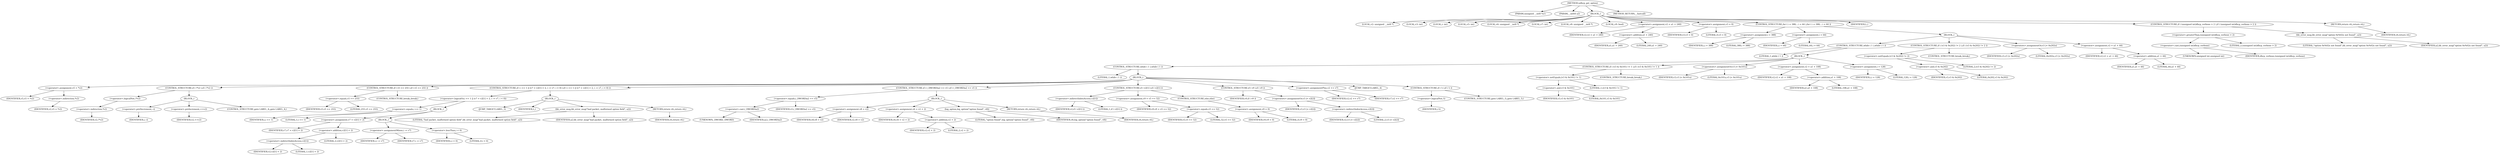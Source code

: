 digraph udhcp_get_option {  
"1000109" [label = "(METHOD,udhcp_get_option)" ]
"1000110" [label = "(PARAM,unsigned __int8 *a1)" ]
"1000111" [label = "(PARAM,__int64 a2)" ]
"1000112" [label = "(BLOCK,,)" ]
"1000113" [label = "(LOCAL,v2: unsigned __int8 *)" ]
"1000114" [label = "(LOCAL,v3: int)" ]
"1000115" [label = "(LOCAL,i: int)" ]
"1000116" [label = "(LOCAL,v5: int)" ]
"1000117" [label = "(LOCAL,v6: unsigned __int8 *)" ]
"1000118" [label = "(LOCAL,v7: int)" ]
"1000119" [label = "(LOCAL,v8: unsigned __int8 *)" ]
"1000120" [label = "(LOCAL,v9: bool)" ]
"1000121" [label = "(<operator>.assignment,v2 = a1 + 240)" ]
"1000122" [label = "(IDENTIFIER,v2,v2 = a1 + 240)" ]
"1000123" [label = "(<operator>.addition,a1 + 240)" ]
"1000124" [label = "(IDENTIFIER,a1,a1 + 240)" ]
"1000125" [label = "(LITERAL,240,a1 + 240)" ]
"1000126" [label = "(<operator>.assignment,v3 = 0)" ]
"1000127" [label = "(IDENTIFIER,v3,v3 = 0)" ]
"1000128" [label = "(LITERAL,0,v3 = 0)" ]
"1000129" [label = "(CONTROL_STRUCTURE,for ( i = 388; ; i = 64 ),for ( i = 388; ; i = 64 ))" ]
"1000130" [label = "(<operator>.assignment,i = 388)" ]
"1000131" [label = "(IDENTIFIER,i,i = 388)" ]
"1000132" [label = "(LITERAL,388,i = 388)" ]
"1000133" [label = "(<operator>.assignment,i = 64)" ]
"1000134" [label = "(IDENTIFIER,i,i = 64)" ]
"1000135" [label = "(LITERAL,64,i = 64)" ]
"1000136" [label = "(BLOCK,,)" ]
"1000137" [label = "(CONTROL_STRUCTURE,while ( 1 ),while ( 1 ))" ]
"1000138" [label = "(LITERAL,1,while ( 1 ))" ]
"1000139" [label = "(BLOCK,,)" ]
"1000140" [label = "(CONTROL_STRUCTURE,while ( 1 ),while ( 1 ))" ]
"1000141" [label = "(LITERAL,1,while ( 1 ))" ]
"1000142" [label = "(BLOCK,,)" ]
"1000143" [label = "(<operator>.assignment,v5 = *v2)" ]
"1000144" [label = "(IDENTIFIER,v5,v5 = *v2)" ]
"1000145" [label = "(<operator>.indirection,*v2)" ]
"1000146" [label = "(IDENTIFIER,v2,v5 = *v2)" ]
"1000147" [label = "(CONTROL_STRUCTURE,if ( !*v2 ),if ( !*v2 ))" ]
"1000148" [label = "(<operator>.logicalNot,!*v2)" ]
"1000149" [label = "(<operator>.indirection,*v2)" ]
"1000150" [label = "(IDENTIFIER,v2,!*v2)" ]
"1000151" [label = "(BLOCK,,)" ]
"1000152" [label = "(<operator>.preDecrement,--i)" ]
"1000153" [label = "(IDENTIFIER,i,--i)" ]
"1000154" [label = "(<operator>.preIncrement,++v2)" ]
"1000155" [label = "(IDENTIFIER,v2,++v2)" ]
"1000156" [label = "(CONTROL_STRUCTURE,goto LABEL_4;,goto LABEL_4;)" ]
"1000157" [label = "(CONTROL_STRUCTURE,if ( v5 == 255 ),if ( v5 == 255 ))" ]
"1000158" [label = "(<operator>.equals,v5 == 255)" ]
"1000159" [label = "(IDENTIFIER,v5,v5 == 255)" ]
"1000160" [label = "(LITERAL,255,v5 == 255)" ]
"1000161" [label = "(CONTROL_STRUCTURE,break;,break;)" ]
"1000162" [label = "(CONTROL_STRUCTURE,if ( i == 1 || (v7 = v2[1] + 2, i -= v7, i < 0) ),if ( i == 1 || (v7 = v2[1] + 2, i -= v7, i < 0) ))" ]
"1000163" [label = "(<operator>.logicalOr,i == 1 || (v7 = v2[1] + 2, i -= v7, i < 0))" ]
"1000164" [label = "(<operator>.equals,i == 1)" ]
"1000165" [label = "(IDENTIFIER,i,i == 1)" ]
"1000166" [label = "(LITERAL,1,i == 1)" ]
"1000167" [label = "(BLOCK,,)" ]
"1000168" [label = "(<operator>.assignment,v7 = v2[1] + 2)" ]
"1000169" [label = "(IDENTIFIER,v7,v7 = v2[1] + 2)" ]
"1000170" [label = "(<operator>.addition,v2[1] + 2)" ]
"1000171" [label = "(<operator>.indirectIndexAccess,v2[1])" ]
"1000172" [label = "(IDENTIFIER,v2,v2[1] + 2)" ]
"1000173" [label = "(LITERAL,1,v2[1] + 2)" ]
"1000174" [label = "(LITERAL,2,v2[1] + 2)" ]
"1000175" [label = "(BLOCK,,)" ]
"1000176" [label = "(<operator>.assignmentMinus,i -= v7)" ]
"1000177" [label = "(IDENTIFIER,i,i -= v7)" ]
"1000178" [label = "(IDENTIFIER,v7,i -= v7)" ]
"1000179" [label = "(<operator>.lessThan,i < 0)" ]
"1000180" [label = "(IDENTIFIER,i,i < 0)" ]
"1000181" [label = "(LITERAL,0,i < 0)" ]
"1000182" [label = "(BLOCK,,)" ]
"1000183" [label = "(JUMP_TARGET,LABEL_5)" ]
"1000184" [label = "(IDENTIFIER,L,)" ]
"1000185" [label = "(bb_error_msg,bb_error_msg(\"bad packet, malformed option field\", a2))" ]
"1000186" [label = "(LITERAL,\"bad packet, malformed option field\",bb_error_msg(\"bad packet, malformed option field\", a2))" ]
"1000187" [label = "(IDENTIFIER,a2,bb_error_msg(\"bad packet, malformed option field\", a2))" ]
"1000188" [label = "(RETURN,return v6;,return v6;)" ]
"1000189" [label = "(IDENTIFIER,v6,return v6;)" ]
"1000190" [label = "(CONTROL_STRUCTURE,if ( (_DWORD)a2 == v5 ),if ( (_DWORD)a2 == v5 ))" ]
"1000191" [label = "(<operator>.equals,(_DWORD)a2 == v5)" ]
"1000192" [label = "(<operator>.cast,(_DWORD)a2)" ]
"1000193" [label = "(UNKNOWN,_DWORD,_DWORD)" ]
"1000194" [label = "(IDENTIFIER,a2,(_DWORD)a2)" ]
"1000195" [label = "(IDENTIFIER,v5,(_DWORD)a2 == v5)" ]
"1000196" [label = "(BLOCK,,)" ]
"1000197" [label = "(<operator>.assignment,v8 = v2)" ]
"1000198" [label = "(IDENTIFIER,v8,v8 = v2)" ]
"1000199" [label = "(IDENTIFIER,v2,v8 = v2)" ]
"1000200" [label = "(<operator>.assignment,v6 = v2 + 2)" ]
"1000201" [label = "(IDENTIFIER,v6,v6 = v2 + 2)" ]
"1000202" [label = "(<operator>.addition,v2 + 2)" ]
"1000203" [label = "(IDENTIFIER,v2,v2 + 2)" ]
"1000204" [label = "(LITERAL,2,v2 + 2)" ]
"1000205" [label = "(log_option,log_option(\"option found\", v8))" ]
"1000206" [label = "(LITERAL,\"option found\",log_option(\"option found\", v8))" ]
"1000207" [label = "(IDENTIFIER,v8,log_option(\"option found\", v8))" ]
"1000208" [label = "(RETURN,return v6;,return v6;)" ]
"1000209" [label = "(IDENTIFIER,v6,return v6;)" ]
"1000210" [label = "(CONTROL_STRUCTURE,if ( v2[1] ),if ( v2[1] ))" ]
"1000211" [label = "(<operator>.indirectIndexAccess,v2[1])" ]
"1000212" [label = "(IDENTIFIER,v2,if ( v2[1] ))" ]
"1000213" [label = "(LITERAL,1,if ( v2[1] ))" ]
"1000214" [label = "(<operator>.assignment,v9 = v5 == 52)" ]
"1000215" [label = "(IDENTIFIER,v9,v9 = v5 == 52)" ]
"1000216" [label = "(<operator>.equals,v5 == 52)" ]
"1000217" [label = "(IDENTIFIER,v5,v5 == 52)" ]
"1000218" [label = "(LITERAL,52,v5 == 52)" ]
"1000219" [label = "(CONTROL_STRUCTURE,else,else)" ]
"1000220" [label = "(<operator>.assignment,v9 = 0)" ]
"1000221" [label = "(IDENTIFIER,v9,v9 = 0)" ]
"1000222" [label = "(LITERAL,0,v9 = 0)" ]
"1000223" [label = "(CONTROL_STRUCTURE,if ( v9 ),if ( v9 ))" ]
"1000224" [label = "(IDENTIFIER,v9,if ( v9 ))" ]
"1000225" [label = "(<operators>.assignmentOr,v3 |= v2[2])" ]
"1000226" [label = "(IDENTIFIER,v3,v3 |= v2[2])" ]
"1000227" [label = "(<operator>.indirectIndexAccess,v2[2])" ]
"1000228" [label = "(IDENTIFIER,v2,v3 |= v2[2])" ]
"1000229" [label = "(LITERAL,2,v3 |= v2[2])" ]
"1000230" [label = "(<operator>.assignmentPlus,v2 += v7)" ]
"1000231" [label = "(IDENTIFIER,v2,v2 += v7)" ]
"1000232" [label = "(IDENTIFIER,v7,v2 += v7)" ]
"1000233" [label = "(JUMP_TARGET,LABEL_4)" ]
"1000234" [label = "(CONTROL_STRUCTURE,if ( !i ),if ( !i ))" ]
"1000235" [label = "(<operator>.logicalNot,!i)" ]
"1000236" [label = "(IDENTIFIER,i,!i)" ]
"1000237" [label = "(CONTROL_STRUCTURE,goto LABEL_5;,goto LABEL_5;)" ]
"1000238" [label = "(CONTROL_STRUCTURE,if ( (v3 & 0x101) != 1 ),if ( (v3 & 0x101) != 1 ))" ]
"1000239" [label = "(<operator>.notEquals,(v3 & 0x101) != 1)" ]
"1000240" [label = "(<operator>.and,v3 & 0x101)" ]
"1000241" [label = "(IDENTIFIER,v3,v3 & 0x101)" ]
"1000242" [label = "(LITERAL,0x101,v3 & 0x101)" ]
"1000243" [label = "(LITERAL,1,(v3 & 0x101) != 1)" ]
"1000244" [label = "(CONTROL_STRUCTURE,break;,break;)" ]
"1000245" [label = "(<operators>.assignmentOr,v3 |= 0x101u)" ]
"1000246" [label = "(IDENTIFIER,v3,v3 |= 0x101u)" ]
"1000247" [label = "(LITERAL,0x101u,v3 |= 0x101u)" ]
"1000248" [label = "(<operator>.assignment,v2 = a1 + 108)" ]
"1000249" [label = "(IDENTIFIER,v2,v2 = a1 + 108)" ]
"1000250" [label = "(<operator>.addition,a1 + 108)" ]
"1000251" [label = "(IDENTIFIER,a1,a1 + 108)" ]
"1000252" [label = "(LITERAL,108,a1 + 108)" ]
"1000253" [label = "(<operator>.assignment,i = 128)" ]
"1000254" [label = "(IDENTIFIER,i,i = 128)" ]
"1000255" [label = "(LITERAL,128,i = 128)" ]
"1000256" [label = "(CONTROL_STRUCTURE,if ( (v3 & 0x202) != 2 ),if ( (v3 & 0x202) != 2 ))" ]
"1000257" [label = "(<operator>.notEquals,(v3 & 0x202) != 2)" ]
"1000258" [label = "(<operator>.and,v3 & 0x202)" ]
"1000259" [label = "(IDENTIFIER,v3,v3 & 0x202)" ]
"1000260" [label = "(LITERAL,0x202,v3 & 0x202)" ]
"1000261" [label = "(LITERAL,2,(v3 & 0x202) != 2)" ]
"1000262" [label = "(CONTROL_STRUCTURE,break;,break;)" ]
"1000263" [label = "(<operators>.assignmentOr,v3 |= 0x202u)" ]
"1000264" [label = "(IDENTIFIER,v3,v3 |= 0x202u)" ]
"1000265" [label = "(LITERAL,0x202u,v3 |= 0x202u)" ]
"1000266" [label = "(<operator>.assignment,v2 = a1 + 44)" ]
"1000267" [label = "(IDENTIFIER,v2,v2 = a1 + 44)" ]
"1000268" [label = "(<operator>.addition,a1 + 44)" ]
"1000269" [label = "(IDENTIFIER,a1,a1 + 44)" ]
"1000270" [label = "(LITERAL,44,a1 + 44)" ]
"1000271" [label = "(IDENTIFIER,L,)" ]
"1000272" [label = "(CONTROL_STRUCTURE,if ( (unsigned int)dhcp_verbose > 2 ),if ( (unsigned int)dhcp_verbose > 2 ))" ]
"1000273" [label = "(<operator>.greaterThan,(unsigned int)dhcp_verbose > 2)" ]
"1000274" [label = "(<operator>.cast,(unsigned int)dhcp_verbose)" ]
"1000275" [label = "(UNKNOWN,unsigned int,unsigned int)" ]
"1000276" [label = "(IDENTIFIER,dhcp_verbose,(unsigned int)dhcp_verbose)" ]
"1000277" [label = "(LITERAL,2,(unsigned int)dhcp_verbose > 2)" ]
"1000278" [label = "(bb_error_msg,bb_error_msg(\"option 0x%02x not found\", a2))" ]
"1000279" [label = "(LITERAL,\"option 0x%02x not found\",bb_error_msg(\"option 0x%02x not found\", a2))" ]
"1000280" [label = "(IDENTIFIER,a2,bb_error_msg(\"option 0x%02x not found\", a2))" ]
"1000281" [label = "(RETURN,return v6;,return v6;)" ]
"1000282" [label = "(IDENTIFIER,v6,return v6;)" ]
"1000283" [label = "(METHOD_RETURN,__fastcall)" ]
  "1000109" -> "1000110" 
  "1000109" -> "1000111" 
  "1000109" -> "1000112" 
  "1000109" -> "1000283" 
  "1000112" -> "1000113" 
  "1000112" -> "1000114" 
  "1000112" -> "1000115" 
  "1000112" -> "1000116" 
  "1000112" -> "1000117" 
  "1000112" -> "1000118" 
  "1000112" -> "1000119" 
  "1000112" -> "1000120" 
  "1000112" -> "1000121" 
  "1000112" -> "1000126" 
  "1000112" -> "1000129" 
  "1000112" -> "1000271" 
  "1000112" -> "1000272" 
  "1000112" -> "1000281" 
  "1000121" -> "1000122" 
  "1000121" -> "1000123" 
  "1000123" -> "1000124" 
  "1000123" -> "1000125" 
  "1000126" -> "1000127" 
  "1000126" -> "1000128" 
  "1000129" -> "1000130" 
  "1000129" -> "1000133" 
  "1000129" -> "1000136" 
  "1000130" -> "1000131" 
  "1000130" -> "1000132" 
  "1000133" -> "1000134" 
  "1000133" -> "1000135" 
  "1000136" -> "1000137" 
  "1000136" -> "1000256" 
  "1000136" -> "1000263" 
  "1000136" -> "1000266" 
  "1000137" -> "1000138" 
  "1000137" -> "1000139" 
  "1000139" -> "1000140" 
  "1000139" -> "1000238" 
  "1000139" -> "1000245" 
  "1000139" -> "1000248" 
  "1000139" -> "1000253" 
  "1000140" -> "1000141" 
  "1000140" -> "1000142" 
  "1000142" -> "1000143" 
  "1000142" -> "1000147" 
  "1000142" -> "1000157" 
  "1000142" -> "1000162" 
  "1000142" -> "1000190" 
  "1000142" -> "1000210" 
  "1000142" -> "1000223" 
  "1000142" -> "1000230" 
  "1000142" -> "1000233" 
  "1000142" -> "1000234" 
  "1000143" -> "1000144" 
  "1000143" -> "1000145" 
  "1000145" -> "1000146" 
  "1000147" -> "1000148" 
  "1000147" -> "1000151" 
  "1000148" -> "1000149" 
  "1000149" -> "1000150" 
  "1000151" -> "1000152" 
  "1000151" -> "1000154" 
  "1000151" -> "1000156" 
  "1000152" -> "1000153" 
  "1000154" -> "1000155" 
  "1000157" -> "1000158" 
  "1000157" -> "1000161" 
  "1000158" -> "1000159" 
  "1000158" -> "1000160" 
  "1000162" -> "1000163" 
  "1000162" -> "1000182" 
  "1000163" -> "1000164" 
  "1000163" -> "1000167" 
  "1000164" -> "1000165" 
  "1000164" -> "1000166" 
  "1000167" -> "1000168" 
  "1000167" -> "1000175" 
  "1000168" -> "1000169" 
  "1000168" -> "1000170" 
  "1000170" -> "1000171" 
  "1000170" -> "1000174" 
  "1000171" -> "1000172" 
  "1000171" -> "1000173" 
  "1000175" -> "1000176" 
  "1000175" -> "1000179" 
  "1000176" -> "1000177" 
  "1000176" -> "1000178" 
  "1000179" -> "1000180" 
  "1000179" -> "1000181" 
  "1000182" -> "1000183" 
  "1000182" -> "1000184" 
  "1000182" -> "1000185" 
  "1000182" -> "1000188" 
  "1000185" -> "1000186" 
  "1000185" -> "1000187" 
  "1000188" -> "1000189" 
  "1000190" -> "1000191" 
  "1000190" -> "1000196" 
  "1000191" -> "1000192" 
  "1000191" -> "1000195" 
  "1000192" -> "1000193" 
  "1000192" -> "1000194" 
  "1000196" -> "1000197" 
  "1000196" -> "1000200" 
  "1000196" -> "1000205" 
  "1000196" -> "1000208" 
  "1000197" -> "1000198" 
  "1000197" -> "1000199" 
  "1000200" -> "1000201" 
  "1000200" -> "1000202" 
  "1000202" -> "1000203" 
  "1000202" -> "1000204" 
  "1000205" -> "1000206" 
  "1000205" -> "1000207" 
  "1000208" -> "1000209" 
  "1000210" -> "1000211" 
  "1000210" -> "1000214" 
  "1000210" -> "1000219" 
  "1000211" -> "1000212" 
  "1000211" -> "1000213" 
  "1000214" -> "1000215" 
  "1000214" -> "1000216" 
  "1000216" -> "1000217" 
  "1000216" -> "1000218" 
  "1000219" -> "1000220" 
  "1000220" -> "1000221" 
  "1000220" -> "1000222" 
  "1000223" -> "1000224" 
  "1000223" -> "1000225" 
  "1000225" -> "1000226" 
  "1000225" -> "1000227" 
  "1000227" -> "1000228" 
  "1000227" -> "1000229" 
  "1000230" -> "1000231" 
  "1000230" -> "1000232" 
  "1000234" -> "1000235" 
  "1000234" -> "1000237" 
  "1000235" -> "1000236" 
  "1000238" -> "1000239" 
  "1000238" -> "1000244" 
  "1000239" -> "1000240" 
  "1000239" -> "1000243" 
  "1000240" -> "1000241" 
  "1000240" -> "1000242" 
  "1000245" -> "1000246" 
  "1000245" -> "1000247" 
  "1000248" -> "1000249" 
  "1000248" -> "1000250" 
  "1000250" -> "1000251" 
  "1000250" -> "1000252" 
  "1000253" -> "1000254" 
  "1000253" -> "1000255" 
  "1000256" -> "1000257" 
  "1000256" -> "1000262" 
  "1000257" -> "1000258" 
  "1000257" -> "1000261" 
  "1000258" -> "1000259" 
  "1000258" -> "1000260" 
  "1000263" -> "1000264" 
  "1000263" -> "1000265" 
  "1000266" -> "1000267" 
  "1000266" -> "1000268" 
  "1000268" -> "1000269" 
  "1000268" -> "1000270" 
  "1000272" -> "1000273" 
  "1000272" -> "1000278" 
  "1000273" -> "1000274" 
  "1000273" -> "1000277" 
  "1000274" -> "1000275" 
  "1000274" -> "1000276" 
  "1000278" -> "1000279" 
  "1000278" -> "1000280" 
  "1000281" -> "1000282" 
}
